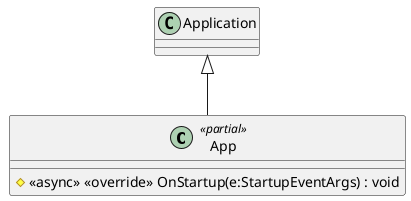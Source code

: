@startuml
class App <<partial>> {
    # <<async>> <<override>> OnStartup(e:StartupEventArgs) : void
}
Application <|-- App
@enduml
